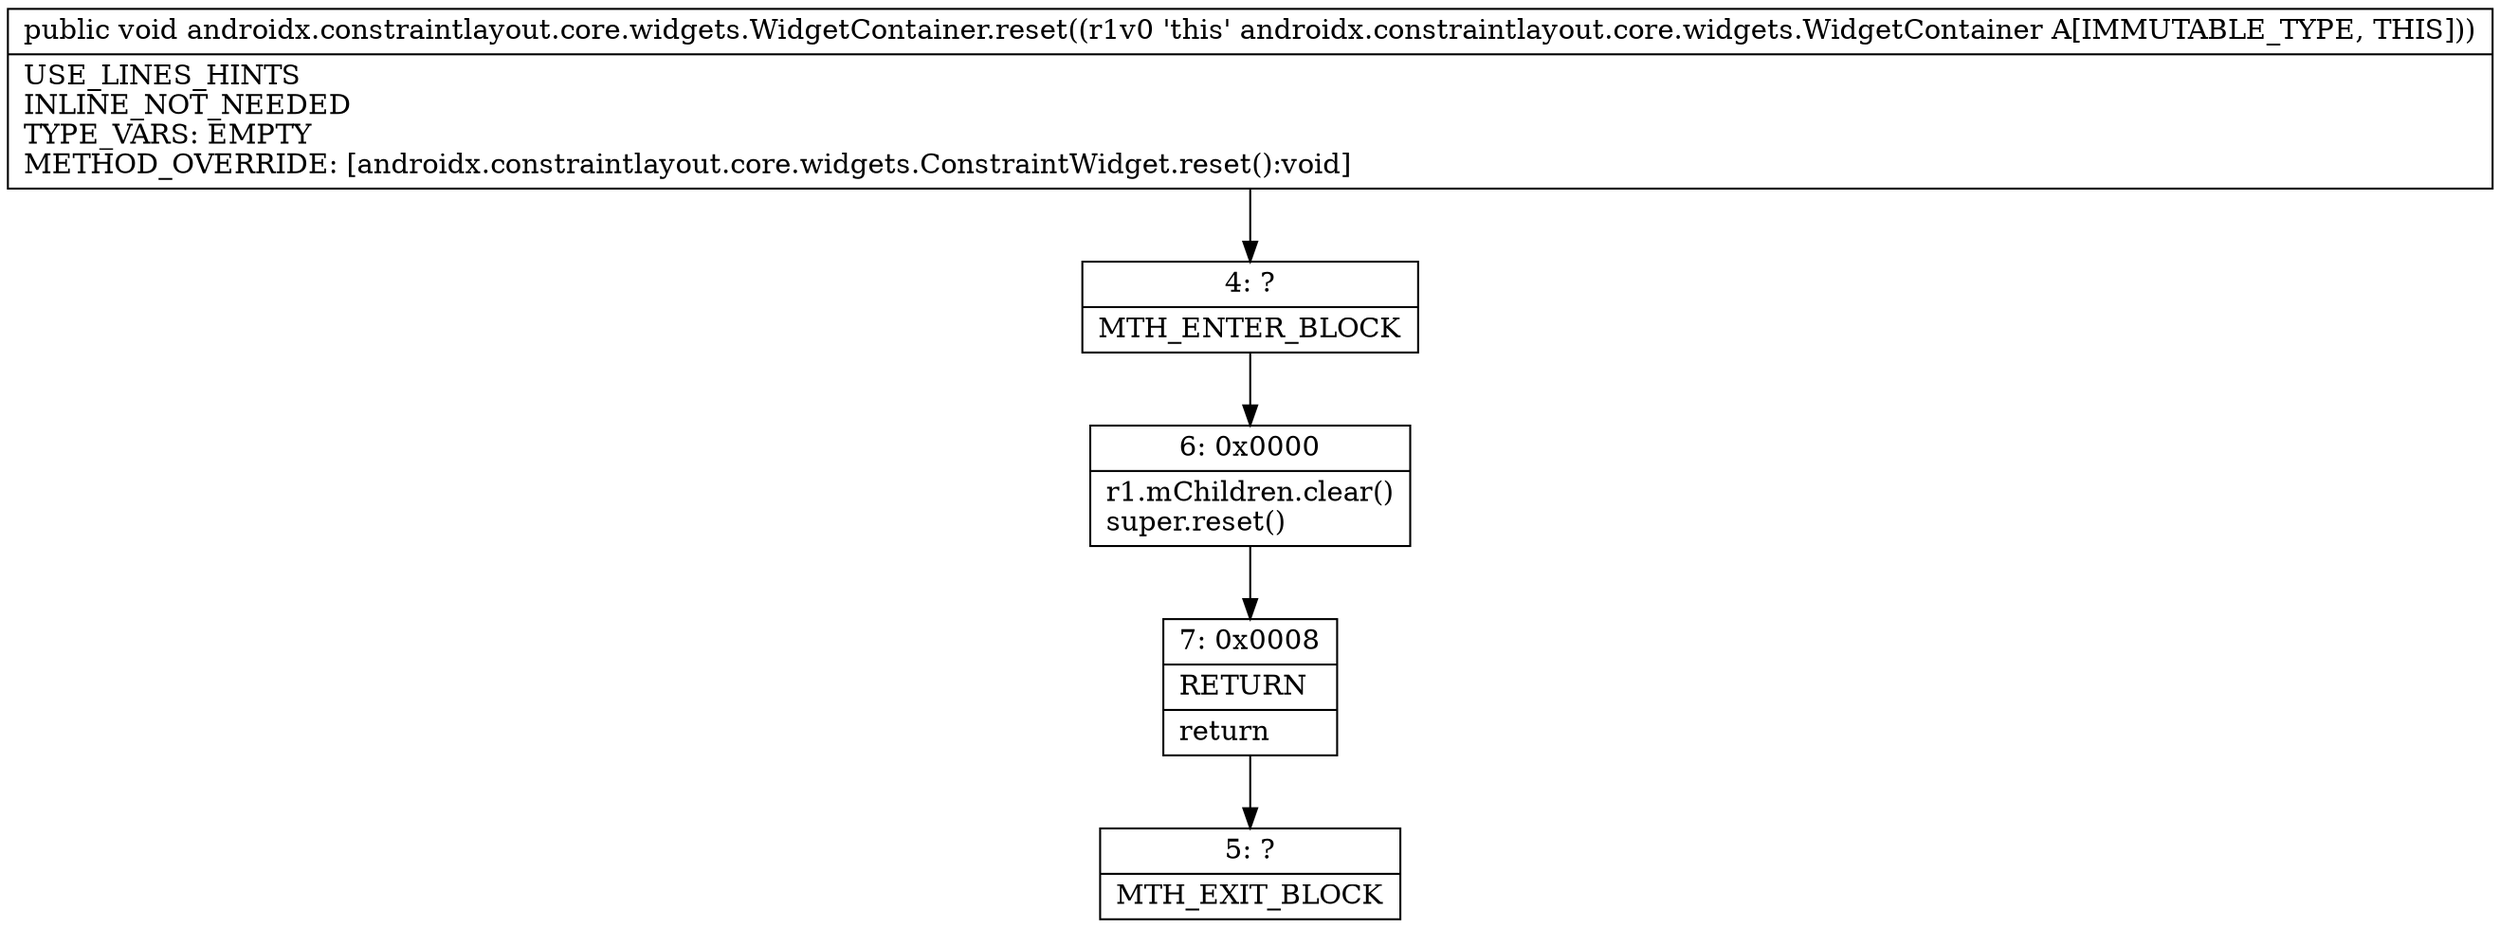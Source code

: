 digraph "CFG forandroidx.constraintlayout.core.widgets.WidgetContainer.reset()V" {
Node_4 [shape=record,label="{4\:\ ?|MTH_ENTER_BLOCK\l}"];
Node_6 [shape=record,label="{6\:\ 0x0000|r1.mChildren.clear()\lsuper.reset()\l}"];
Node_7 [shape=record,label="{7\:\ 0x0008|RETURN\l|return\l}"];
Node_5 [shape=record,label="{5\:\ ?|MTH_EXIT_BLOCK\l}"];
MethodNode[shape=record,label="{public void androidx.constraintlayout.core.widgets.WidgetContainer.reset((r1v0 'this' androidx.constraintlayout.core.widgets.WidgetContainer A[IMMUTABLE_TYPE, THIS]))  | USE_LINES_HINTS\lINLINE_NOT_NEEDED\lTYPE_VARS: EMPTY\lMETHOD_OVERRIDE: [androidx.constraintlayout.core.widgets.ConstraintWidget.reset():void]\l}"];
MethodNode -> Node_4;Node_4 -> Node_6;
Node_6 -> Node_7;
Node_7 -> Node_5;
}

